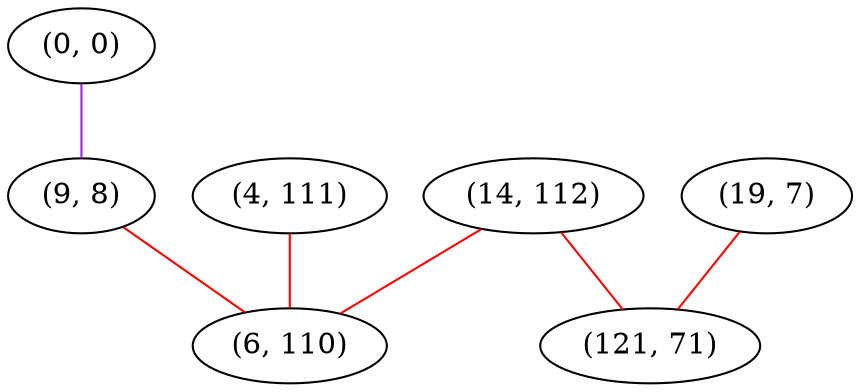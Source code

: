 graph "" {
"(0, 0)";
"(14, 112)";
"(19, 7)";
"(4, 111)";
"(121, 71)";
"(9, 8)";
"(6, 110)";
"(0, 0)" -- "(9, 8)"  [color=purple, key=0, weight=4];
"(14, 112)" -- "(121, 71)"  [color=red, key=0, weight=1];
"(14, 112)" -- "(6, 110)"  [color=red, key=0, weight=1];
"(19, 7)" -- "(121, 71)"  [color=red, key=0, weight=1];
"(4, 111)" -- "(6, 110)"  [color=red, key=0, weight=1];
"(9, 8)" -- "(6, 110)"  [color=red, key=0, weight=1];
}
